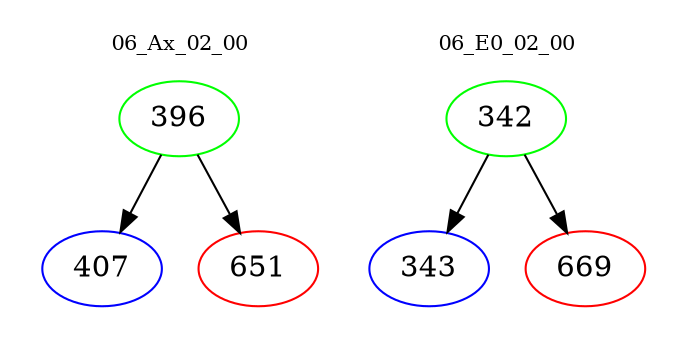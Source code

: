 digraph{
subgraph cluster_0 {
color = white
label = "06_Ax_02_00";
fontsize=10;
T0_396 [label="396", color="green"]
T0_396 -> T0_407 [color="black"]
T0_407 [label="407", color="blue"]
T0_396 -> T0_651 [color="black"]
T0_651 [label="651", color="red"]
}
subgraph cluster_1 {
color = white
label = "06_E0_02_00";
fontsize=10;
T1_342 [label="342", color="green"]
T1_342 -> T1_343 [color="black"]
T1_343 [label="343", color="blue"]
T1_342 -> T1_669 [color="black"]
T1_669 [label="669", color="red"]
}
}
